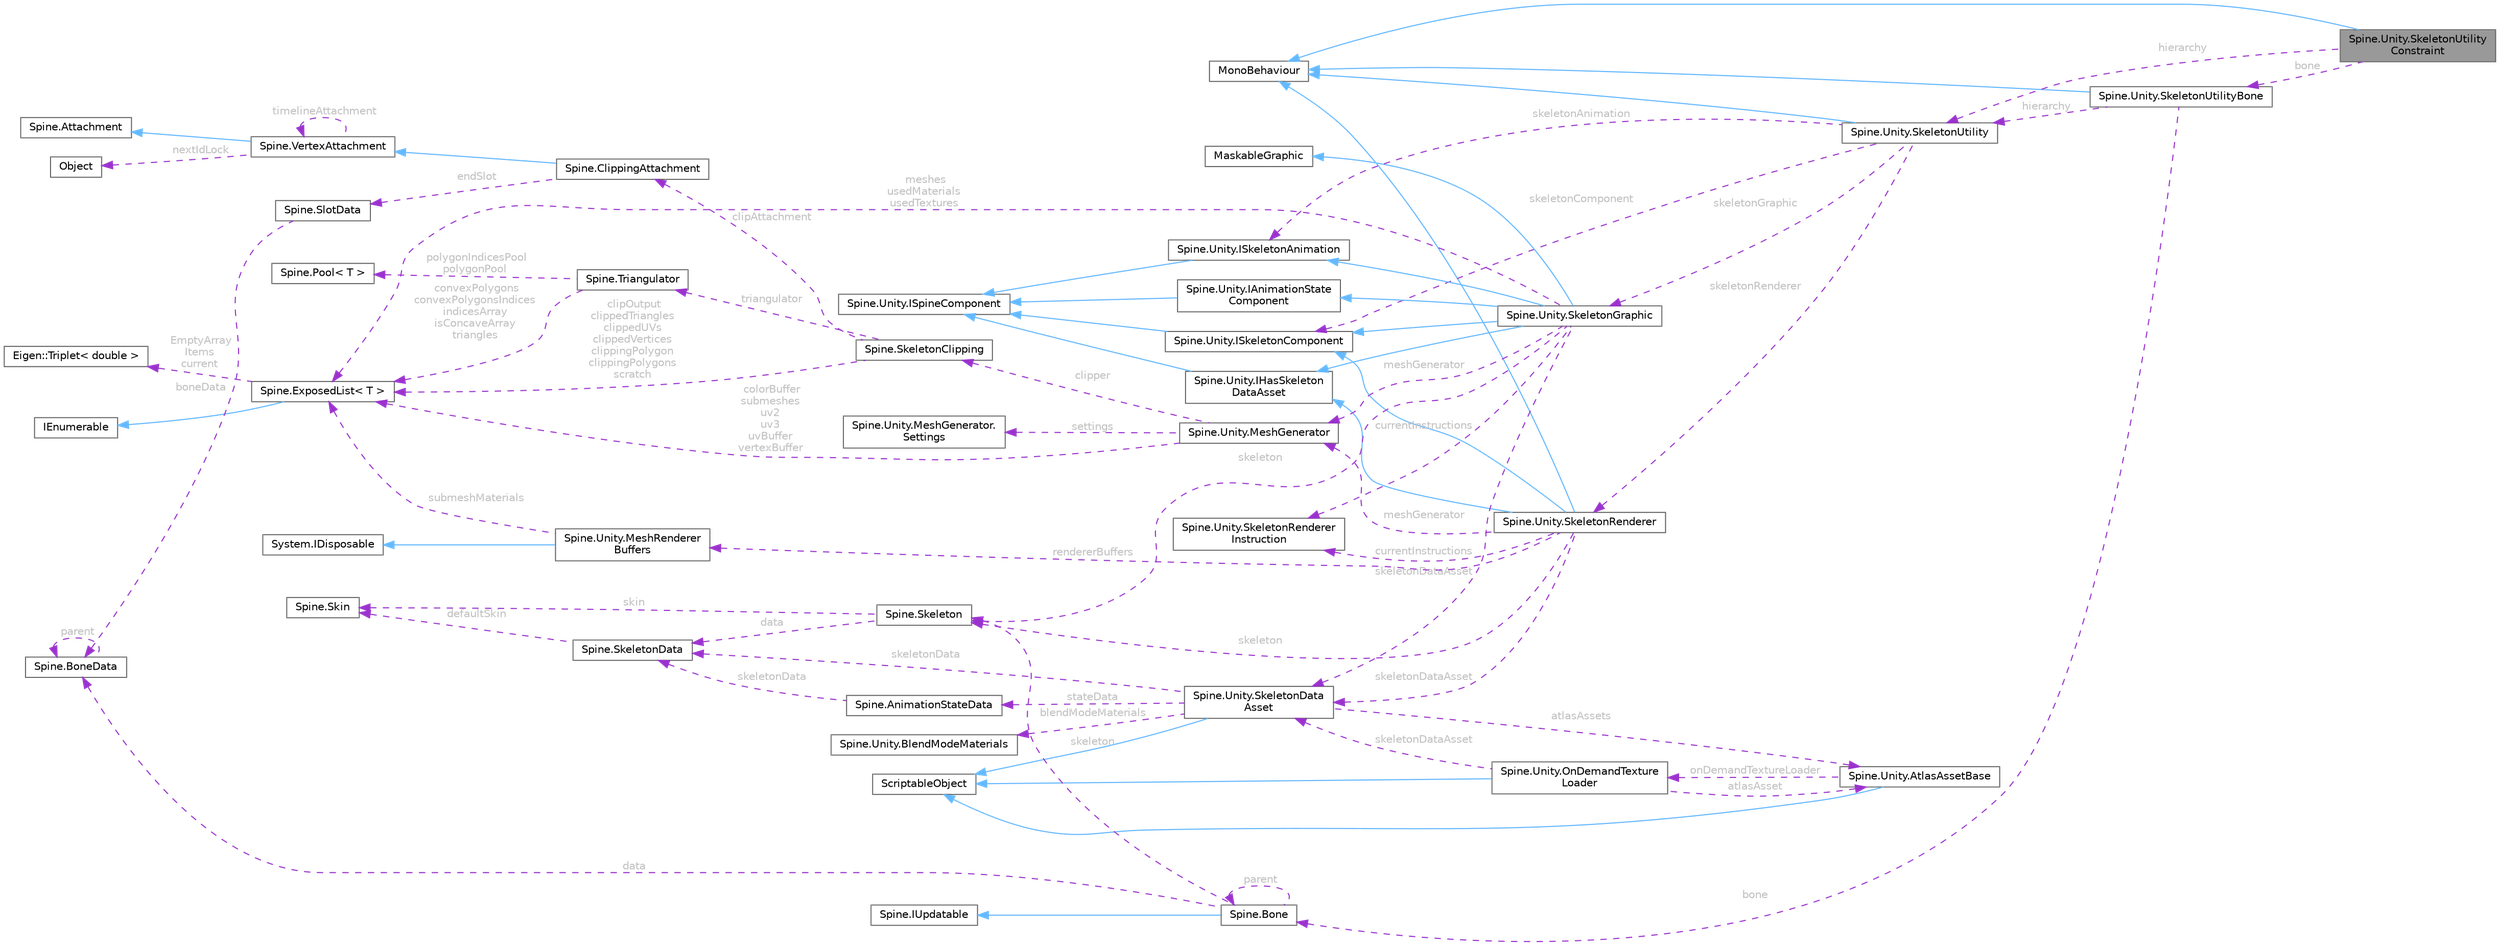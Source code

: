 digraph "Spine.Unity.SkeletonUtilityConstraint"
{
 // LATEX_PDF_SIZE
  bgcolor="transparent";
  edge [fontname=Helvetica,fontsize=10,labelfontname=Helvetica,labelfontsize=10];
  node [fontname=Helvetica,fontsize=10,shape=box,height=0.2,width=0.4];
  rankdir="LR";
  Node1 [id="Node000001",label="Spine.Unity.SkeletonUtility\lConstraint",height=0.2,width=0.4,color="gray40", fillcolor="grey60", style="filled", fontcolor="black",tooltip=" "];
  Node2 -> Node1 [id="edge1_Node000001_Node000002",dir="back",color="steelblue1",style="solid",tooltip=" "];
  Node2 [id="Node000002",label="MonoBehaviour",height=0.2,width=0.4,color="gray40", fillcolor="white", style="filled",tooltip=" "];
  Node3 -> Node1 [id="edge2_Node000001_Node000003",dir="back",color="darkorchid3",style="dashed",tooltip=" ",label=" bone",fontcolor="grey" ];
  Node3 [id="Node000003",label="Spine.Unity.SkeletonUtilityBone",height=0.2,width=0.4,color="gray40", fillcolor="white", style="filled",URL="$class_spine_1_1_unity_1_1_skeleton_utility_bone.html",tooltip="Sets a GameObject's transform to match a bone on a Spine skeleton."];
  Node2 -> Node3 [id="edge3_Node000003_Node000002",dir="back",color="steelblue1",style="solid",tooltip=" "];
  Node4 -> Node3 [id="edge4_Node000003_Node000004",dir="back",color="darkorchid3",style="dashed",tooltip=" ",label=" hierarchy",fontcolor="grey" ];
  Node4 [id="Node000004",label="Spine.Unity.SkeletonUtility",height=0.2,width=0.4,color="gray40", fillcolor="white", style="filled",URL="$class_spine_1_1_unity_1_1_skeleton_utility.html",tooltip=" "];
  Node2 -> Node4 [id="edge5_Node000004_Node000002",dir="back",color="steelblue1",style="solid",tooltip=" "];
  Node5 -> Node4 [id="edge6_Node000004_Node000005",dir="back",color="darkorchid3",style="dashed",tooltip=" ",label=" skeletonRenderer",fontcolor="grey" ];
  Node5 [id="Node000005",label="Spine.Unity.SkeletonRenderer",height=0.2,width=0.4,color="gray40", fillcolor="white", style="filled",URL="$class_spine_1_1_unity_1_1_skeleton_renderer.html",tooltip="Base class of animated Spine skeleton components. This component manages and renders a skeleton."];
  Node2 -> Node5 [id="edge7_Node000005_Node000002",dir="back",color="steelblue1",style="solid",tooltip=" "];
  Node6 -> Node5 [id="edge8_Node000005_Node000006",dir="back",color="steelblue1",style="solid",tooltip=" "];
  Node6 [id="Node000006",label="Spine.Unity.ISkeletonComponent",height=0.2,width=0.4,color="gray40", fillcolor="white", style="filled",URL="$interface_spine_1_1_unity_1_1_i_skeleton_component.html",tooltip="A Spine-Unity Component that manages a Spine.Skeleton instance, instantiated from a SkeletonDataAsset..."];
  Node7 -> Node6 [id="edge9_Node000006_Node000007",dir="back",color="steelblue1",style="solid",tooltip=" "];
  Node7 [id="Node000007",label="Spine.Unity.ISpineComponent",height=0.2,width=0.4,color="gray40", fillcolor="white", style="filled",URL="$interface_spine_1_1_unity_1_1_i_spine_component.html",tooltip=" "];
  Node8 -> Node5 [id="edge10_Node000005_Node000008",dir="back",color="steelblue1",style="solid",tooltip=" "];
  Node8 [id="Node000008",label="Spine.Unity.IHasSkeleton\lDataAsset",height=0.2,width=0.4,color="gray40", fillcolor="white", style="filled",URL="$interface_spine_1_1_unity_1_1_i_has_skeleton_data_asset.html",tooltip="Holds a reference to a SkeletonDataAsset."];
  Node7 -> Node8 [id="edge11_Node000008_Node000007",dir="back",color="steelblue1",style="solid",tooltip=" "];
  Node9 -> Node5 [id="edge12_Node000005_Node000009",dir="back",color="darkorchid3",style="dashed",tooltip=" ",label=" skeletonDataAsset",fontcolor="grey" ];
  Node9 [id="Node000009",label="Spine.Unity.SkeletonData\lAsset",height=0.2,width=0.4,color="gray40", fillcolor="white", style="filled",URL="$class_spine_1_1_unity_1_1_skeleton_data_asset.html",tooltip=" "];
  Node10 -> Node9 [id="edge13_Node000009_Node000010",dir="back",color="steelblue1",style="solid",tooltip=" "];
  Node10 [id="Node000010",label="ScriptableObject",height=0.2,width=0.4,color="gray40", fillcolor="white", style="filled",tooltip=" "];
  Node11 -> Node9 [id="edge14_Node000009_Node000011",dir="back",color="darkorchid3",style="dashed",tooltip=" ",label=" atlasAssets",fontcolor="grey" ];
  Node11 [id="Node000011",label="Spine.Unity.AtlasAssetBase",height=0.2,width=0.4,color="gray40", fillcolor="white", style="filled",URL="$class_spine_1_1_unity_1_1_atlas_asset_base.html",tooltip=" "];
  Node10 -> Node11 [id="edge15_Node000011_Node000010",dir="back",color="steelblue1",style="solid",tooltip=" "];
  Node12 -> Node11 [id="edge16_Node000011_Node000012",dir="back",color="darkorchid3",style="dashed",tooltip=" ",label=" onDemandTextureLoader",fontcolor="grey" ];
  Node12 [id="Node000012",label="Spine.Unity.OnDemandTexture\lLoader",height=0.2,width=0.4,color="gray40", fillcolor="white", style="filled",URL="$class_spine_1_1_unity_1_1_on_demand_texture_loader.html",tooltip=" "];
  Node10 -> Node12 [id="edge17_Node000012_Node000010",dir="back",color="steelblue1",style="solid",tooltip=" "];
  Node11 -> Node12 [id="edge18_Node000012_Node000011",dir="back",color="darkorchid3",style="dashed",tooltip=" ",label=" atlasAsset",fontcolor="grey" ];
  Node9 -> Node12 [id="edge19_Node000012_Node000009",dir="back",color="darkorchid3",style="dashed",tooltip=" ",label=" skeletonDataAsset",fontcolor="grey" ];
  Node13 -> Node9 [id="edge20_Node000009_Node000013",dir="back",color="darkorchid3",style="dashed",tooltip=" ",label=" blendModeMaterials",fontcolor="grey" ];
  Node13 [id="Node000013",label="Spine.Unity.BlendModeMaterials",height=0.2,width=0.4,color="gray40", fillcolor="white", style="filled",URL="$class_spine_1_1_unity_1_1_blend_mode_materials.html",tooltip=" "];
  Node14 -> Node9 [id="edge21_Node000009_Node000014",dir="back",color="darkorchid3",style="dashed",tooltip=" ",label=" skeletonData",fontcolor="grey" ];
  Node14 [id="Node000014",label="Spine.SkeletonData",height=0.2,width=0.4,color="gray40", fillcolor="white", style="filled",URL="$class_spine_1_1_skeleton_data.html",tooltip="Stores the setup pose and all of the stateless data for a skeleton."];
  Node15 -> Node14 [id="edge22_Node000014_Node000015",dir="back",color="darkorchid3",style="dashed",tooltip=" ",label=" defaultSkin",fontcolor="grey" ];
  Node15 [id="Node000015",label="Spine.Skin",height=0.2,width=0.4,color="gray40", fillcolor="white", style="filled",URL="$class_spine_1_1_skin.html",tooltip="Stores attachments by slot index and attachment name."];
  Node16 -> Node9 [id="edge23_Node000009_Node000016",dir="back",color="darkorchid3",style="dashed",tooltip=" ",label=" stateData",fontcolor="grey" ];
  Node16 [id="Node000016",label="Spine.AnimationStateData",height=0.2,width=0.4,color="gray40", fillcolor="white", style="filled",URL="$class_spine_1_1_animation_state_data.html",tooltip="Stores mix (crossfade) durations to be applied when AnimationState animations are changed."];
  Node14 -> Node16 [id="edge24_Node000016_Node000014",dir="back",color="darkorchid3",style="dashed",tooltip=" ",label=" skeletonData",fontcolor="grey" ];
  Node17 -> Node5 [id="edge25_Node000005_Node000017",dir="back",color="darkorchid3",style="dashed",tooltip=" ",label=" currentInstructions",fontcolor="grey" ];
  Node17 [id="Node000017",label="Spine.Unity.SkeletonRenderer\lInstruction",height=0.2,width=0.4,color="gray40", fillcolor="white", style="filled",URL="$class_spine_1_1_unity_1_1_skeleton_renderer_instruction.html",tooltip="Instructions used by a SkeletonRenderer to render a mesh."];
  Node18 -> Node5 [id="edge26_Node000005_Node000018",dir="back",color="darkorchid3",style="dashed",tooltip=" ",label=" meshGenerator",fontcolor="grey" ];
  Node18 [id="Node000018",label="Spine.Unity.MeshGenerator",height=0.2,width=0.4,color="gray40", fillcolor="white", style="filled",URL="$class_spine_1_1_unity_1_1_mesh_generator.html",tooltip="Holds several methods to prepare and generate a UnityEngine mesh based on a skeleton...."];
  Node19 -> Node18 [id="edge27_Node000018_Node000019",dir="back",color="darkorchid3",style="dashed",tooltip=" ",label=" settings",fontcolor="grey" ];
  Node19 [id="Node000019",label="Spine.Unity.MeshGenerator.\lSettings",height=0.2,width=0.4,color="gray40", fillcolor="white", style="filled",URL="$struct_spine_1_1_unity_1_1_mesh_generator_1_1_settings.html",tooltip=" "];
  Node20 -> Node18 [id="edge28_Node000018_Node000020",dir="back",color="darkorchid3",style="dashed",tooltip=" ",label=" colorBuffer\nsubmeshes\nuv2\nuv3\nuvBuffer\nvertexBuffer",fontcolor="grey" ];
  Node20 [id="Node000020",label="Spine.ExposedList\< T \>",height=0.2,width=0.4,color="gray40", fillcolor="white", style="filled",URL="$class_spine_1_1_exposed_list-1-g.html",tooltip=" "];
  Node21 -> Node20 [id="edge29_Node000020_Node000021",dir="back",color="steelblue1",style="solid",tooltip=" "];
  Node21 [id="Node000021",label="IEnumerable",height=0.2,width=0.4,color="gray40", fillcolor="white", style="filled",tooltip=" "];
  Node22 -> Node20 [id="edge30_Node000020_Node000022",dir="back",color="darkorchid3",style="dashed",tooltip=" ",label=" EmptyArray\nItems\ncurrent",fontcolor="grey" ];
  Node22 [id="Node000022",label="Eigen::Triplet\< double \>",height=0.2,width=0.4,color="gray40", fillcolor="white", style="filled",URL="$class_eigen_1_1_triplet.html",tooltip=" "];
  Node23 -> Node18 [id="edge31_Node000018_Node000023",dir="back",color="darkorchid3",style="dashed",tooltip=" ",label=" clipper",fontcolor="grey" ];
  Node23 [id="Node000023",label="Spine.SkeletonClipping",height=0.2,width=0.4,color="gray40", fillcolor="white", style="filled",URL="$class_spine_1_1_skeleton_clipping.html",tooltip=" "];
  Node24 -> Node23 [id="edge32_Node000023_Node000024",dir="back",color="darkorchid3",style="dashed",tooltip=" ",label=" triangulator",fontcolor="grey" ];
  Node24 [id="Node000024",label="Spine.Triangulator",height=0.2,width=0.4,color="gray40", fillcolor="white", style="filled",URL="$class_spine_1_1_triangulator.html",tooltip=" "];
  Node20 -> Node24 [id="edge33_Node000024_Node000020",dir="back",color="darkorchid3",style="dashed",tooltip=" ",label=" convexPolygons\nconvexPolygonsIndices\nindicesArray\nisConcaveArray\ntriangles",fontcolor="grey" ];
  Node25 -> Node24 [id="edge34_Node000024_Node000025",dir="back",color="darkorchid3",style="dashed",tooltip=" ",label=" polygonIndicesPool\npolygonPool",fontcolor="grey" ];
  Node25 [id="Node000025",label="Spine.Pool\< T \>",height=0.2,width=0.4,color="gray40", fillcolor="white", style="filled",URL="$class_spine_1_1_pool-1-g.html",tooltip=" "];
  Node20 -> Node23 [id="edge35_Node000023_Node000020",dir="back",color="darkorchid3",style="dashed",tooltip=" ",label=" clipOutput\nclippedTriangles\nclippedUVs\nclippedVertices\nclippingPolygon\nclippingPolygons\nscratch",fontcolor="grey" ];
  Node26 -> Node23 [id="edge36_Node000023_Node000026",dir="back",color="darkorchid3",style="dashed",tooltip=" ",label=" clipAttachment",fontcolor="grey" ];
  Node26 [id="Node000026",label="Spine.ClippingAttachment",height=0.2,width=0.4,color="gray40", fillcolor="white", style="filled",URL="$class_spine_1_1_clipping_attachment.html",tooltip=" "];
  Node27 -> Node26 [id="edge37_Node000026_Node000027",dir="back",color="steelblue1",style="solid",tooltip=" "];
  Node27 [id="Node000027",label="Spine.VertexAttachment",height=0.2,width=0.4,color="gray40", fillcolor="white", style="filled",URL="$class_spine_1_1_vertex_attachment.html",tooltip=">An attachment with vertices that are transformed by one or more bones and can be deformed by a slot'..."];
  Node28 -> Node27 [id="edge38_Node000027_Node000028",dir="back",color="steelblue1",style="solid",tooltip=" "];
  Node28 [id="Node000028",label="Spine.Attachment",height=0.2,width=0.4,color="gray40", fillcolor="white", style="filled",URL="$class_spine_1_1_attachment.html",tooltip="The base class for all attachments."];
  Node29 -> Node27 [id="edge39_Node000027_Node000029",dir="back",color="darkorchid3",style="dashed",tooltip=" ",label=" nextIdLock",fontcolor="grey" ];
  Node29 [id="Node000029",label="Object",height=0.2,width=0.4,color="gray40", fillcolor="white", style="filled",URL="$class_object.html",tooltip=" "];
  Node27 -> Node27 [id="edge40_Node000027_Node000027",dir="back",color="darkorchid3",style="dashed",tooltip=" ",label=" timelineAttachment",fontcolor="grey" ];
  Node30 -> Node26 [id="edge41_Node000026_Node000030",dir="back",color="darkorchid3",style="dashed",tooltip=" ",label=" endSlot",fontcolor="grey" ];
  Node30 [id="Node000030",label="Spine.SlotData",height=0.2,width=0.4,color="gray40", fillcolor="white", style="filled",URL="$class_spine_1_1_slot_data.html",tooltip=" "];
  Node31 -> Node30 [id="edge42_Node000030_Node000031",dir="back",color="darkorchid3",style="dashed",tooltip=" ",label=" boneData",fontcolor="grey" ];
  Node31 [id="Node000031",label="Spine.BoneData",height=0.2,width=0.4,color="gray40", fillcolor="white", style="filled",URL="$class_spine_1_1_bone_data.html",tooltip=" "];
  Node31 -> Node31 [id="edge43_Node000031_Node000031",dir="back",color="darkorchid3",style="dashed",tooltip=" ",label=" parent",fontcolor="grey" ];
  Node32 -> Node5 [id="edge44_Node000005_Node000032",dir="back",color="darkorchid3",style="dashed",tooltip=" ",label=" rendererBuffers",fontcolor="grey" ];
  Node32 [id="Node000032",label="Spine.Unity.MeshRenderer\lBuffers",height=0.2,width=0.4,color="gray40", fillcolor="white", style="filled",URL="$class_spine_1_1_unity_1_1_mesh_renderer_buffers.html",tooltip="A double-buffered Mesh, and a shared material array, bundled for use by Spine components that need to..."];
  Node33 -> Node32 [id="edge45_Node000032_Node000033",dir="back",color="steelblue1",style="solid",tooltip=" "];
  Node33 [id="Node000033",label="System.IDisposable",height=0.2,width=0.4,color="gray40", fillcolor="white", style="filled",tooltip=" "];
  Node20 -> Node32 [id="edge46_Node000032_Node000020",dir="back",color="darkorchid3",style="dashed",tooltip=" ",label=" submeshMaterials",fontcolor="grey" ];
  Node34 -> Node5 [id="edge47_Node000005_Node000034",dir="back",color="darkorchid3",style="dashed",tooltip=" ",label=" skeleton",fontcolor="grey" ];
  Node34 [id="Node000034",label="Spine.Skeleton",height=0.2,width=0.4,color="gray40", fillcolor="white", style="filled",URL="$class_spine_1_1_skeleton.html",tooltip=" "];
  Node14 -> Node34 [id="edge48_Node000034_Node000014",dir="back",color="darkorchid3",style="dashed",tooltip=" ",label=" data",fontcolor="grey" ];
  Node15 -> Node34 [id="edge49_Node000034_Node000015",dir="back",color="darkorchid3",style="dashed",tooltip=" ",label=" skin",fontcolor="grey" ];
  Node35 -> Node4 [id="edge50_Node000004_Node000035",dir="back",color="darkorchid3",style="dashed",tooltip=" ",label=" skeletonGraphic",fontcolor="grey" ];
  Node35 [id="Node000035",label="Spine.Unity.SkeletonGraphic",height=0.2,width=0.4,color="gray40", fillcolor="white", style="filled",URL="$class_spine_1_1_unity_1_1_skeleton_graphic.html",tooltip=" "];
  Node36 -> Node35 [id="edge51_Node000035_Node000036",dir="back",color="steelblue1",style="solid",tooltip=" "];
  Node36 [id="Node000036",label="MaskableGraphic",height=0.2,width=0.4,color="gray40", fillcolor="white", style="filled",tooltip=" "];
  Node6 -> Node35 [id="edge52_Node000035_Node000006",dir="back",color="steelblue1",style="solid",tooltip=" "];
  Node37 -> Node35 [id="edge53_Node000035_Node000037",dir="back",color="steelblue1",style="solid",tooltip=" "];
  Node37 [id="Node000037",label="Spine.Unity.IAnimationState\lComponent",height=0.2,width=0.4,color="gray40", fillcolor="white", style="filled",URL="$interface_spine_1_1_unity_1_1_i_animation_state_component.html",tooltip="A Spine-Unity Component that uses a Spine.AnimationState to animate its skeleton."];
  Node7 -> Node37 [id="edge54_Node000037_Node000007",dir="back",color="steelblue1",style="solid",tooltip=" "];
  Node38 -> Node35 [id="edge55_Node000035_Node000038",dir="back",color="steelblue1",style="solid",tooltip=" "];
  Node38 [id="Node000038",label="Spine.Unity.ISkeletonAnimation",height=0.2,width=0.4,color="gray40", fillcolor="white", style="filled",URL="$interface_spine_1_1_unity_1_1_i_skeleton_animation.html",tooltip="A Spine-Unity Component that animates a Skeleton but not necessarily with a Spine...."];
  Node7 -> Node38 [id="edge56_Node000038_Node000007",dir="back",color="steelblue1",style="solid",tooltip=" "];
  Node8 -> Node35 [id="edge57_Node000035_Node000008",dir="back",color="steelblue1",style="solid",tooltip=" "];
  Node9 -> Node35 [id="edge58_Node000035_Node000009",dir="back",color="darkorchid3",style="dashed",tooltip=" ",label=" skeletonDataAsset",fontcolor="grey" ];
  Node34 -> Node35 [id="edge59_Node000035_Node000034",dir="back",color="darkorchid3",style="dashed",tooltip=" ",label=" skeleton",fontcolor="grey" ];
  Node18 -> Node35 [id="edge60_Node000035_Node000018",dir="back",color="darkorchid3",style="dashed",tooltip=" ",label=" meshGenerator",fontcolor="grey" ];
  Node17 -> Node35 [id="edge61_Node000035_Node000017",dir="back",color="darkorchid3",style="dashed",tooltip=" ",label=" currentInstructions",fontcolor="grey" ];
  Node20 -> Node35 [id="edge62_Node000035_Node000020",dir="back",color="darkorchid3",style="dashed",tooltip=" ",label=" meshes\nusedMaterials\nusedTextures",fontcolor="grey" ];
  Node38 -> Node4 [id="edge63_Node000004_Node000038",dir="back",color="darkorchid3",style="dashed",tooltip=" ",label=" skeletonAnimation",fontcolor="grey" ];
  Node6 -> Node4 [id="edge64_Node000004_Node000006",dir="back",color="darkorchid3",style="dashed",tooltip=" ",label=" skeletonComponent",fontcolor="grey" ];
  Node39 -> Node3 [id="edge65_Node000003_Node000039",dir="back",color="darkorchid3",style="dashed",tooltip=" ",label=" bone",fontcolor="grey" ];
  Node39 [id="Node000039",label="Spine.Bone",height=0.2,width=0.4,color="gray40", fillcolor="white", style="filled",URL="$class_spine_1_1_bone.html",tooltip="Stores a bone's current pose."];
  Node40 -> Node39 [id="edge66_Node000039_Node000040",dir="back",color="steelblue1",style="solid",tooltip=" "];
  Node40 [id="Node000040",label="Spine.IUpdatable",height=0.2,width=0.4,color="gray40", fillcolor="white", style="filled",URL="$interface_spine_1_1_i_updatable.html",tooltip="The interface for items updated by Skeleton.UpdateWorldTransform(Physics)."];
  Node31 -> Node39 [id="edge67_Node000039_Node000031",dir="back",color="darkorchid3",style="dashed",tooltip=" ",label=" data",fontcolor="grey" ];
  Node34 -> Node39 [id="edge68_Node000039_Node000034",dir="back",color="darkorchid3",style="dashed",tooltip=" ",label=" skeleton",fontcolor="grey" ];
  Node39 -> Node39 [id="edge69_Node000039_Node000039",dir="back",color="darkorchid3",style="dashed",tooltip=" ",label=" parent",fontcolor="grey" ];
  Node4 -> Node1 [id="edge70_Node000001_Node000004",dir="back",color="darkorchid3",style="dashed",tooltip=" ",label=" hierarchy",fontcolor="grey" ];
}
